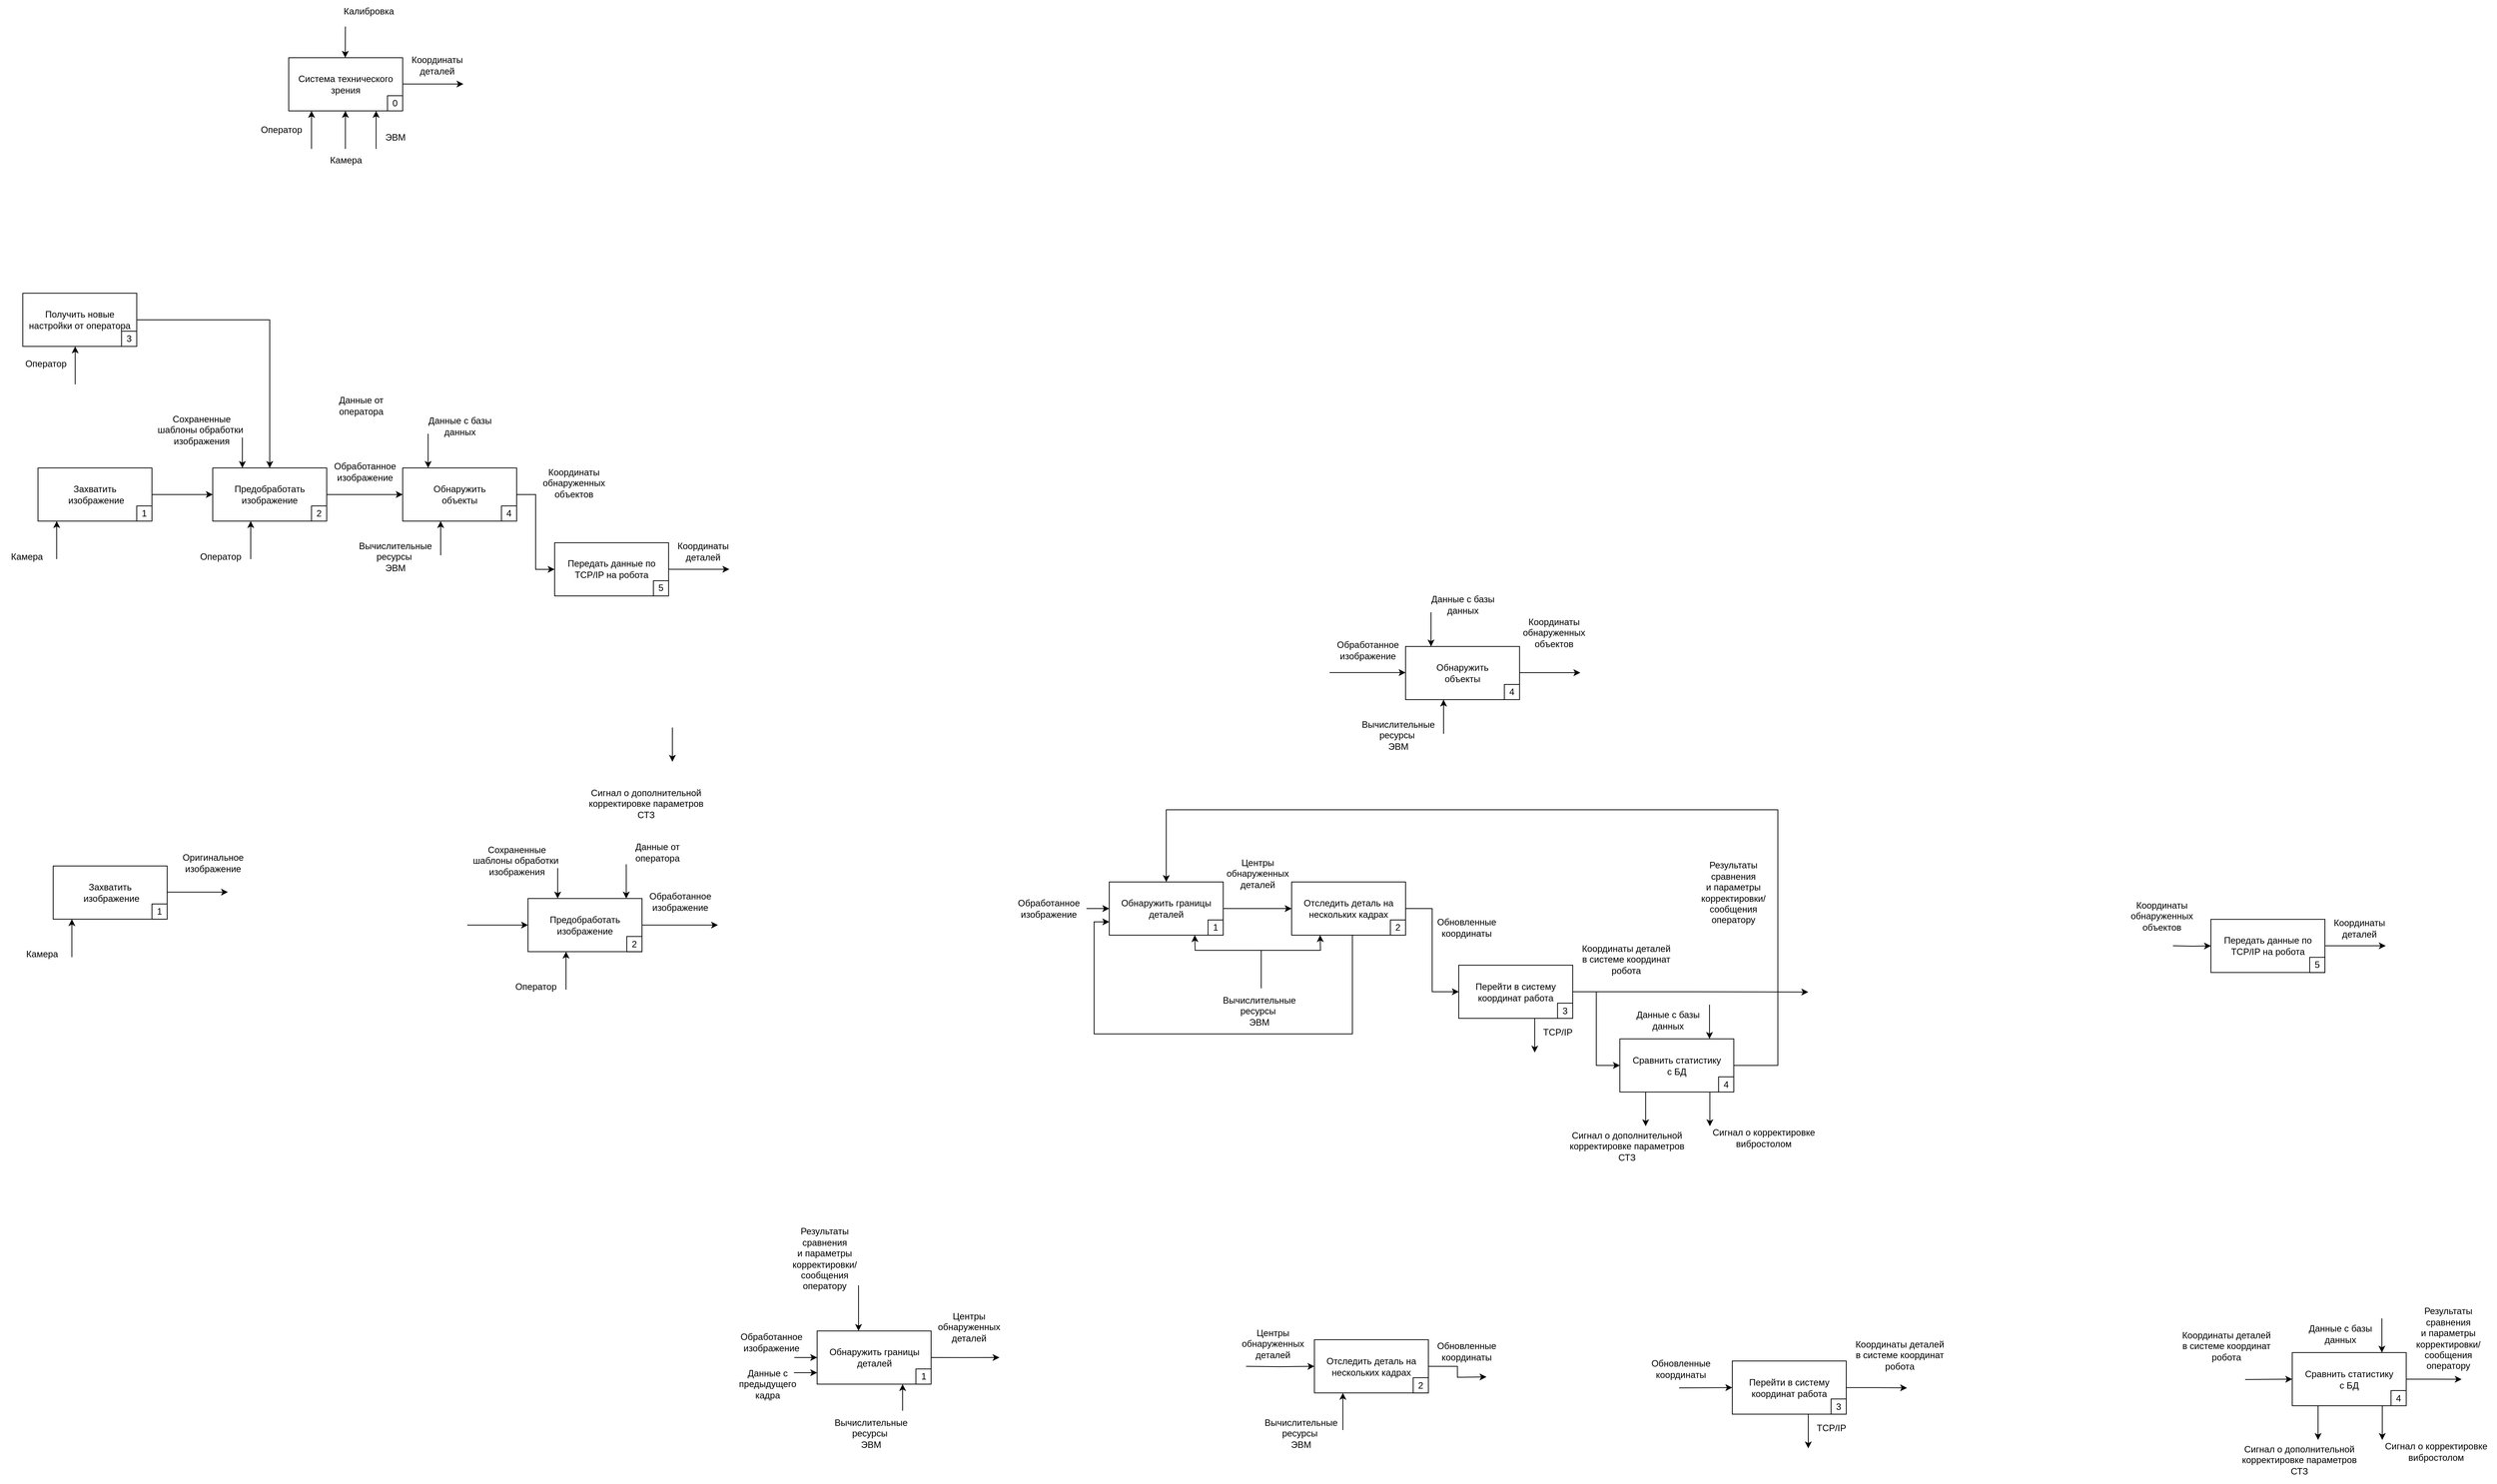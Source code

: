 <mxfile version="22.1.21" type="github">
  <diagram id="R2lEEEUBdFMjLlhIrx00" name="Page-1">
    <mxGraphModel dx="1451" dy="811" grid="1" gridSize="10" guides="1" tooltips="1" connect="1" arrows="1" fold="1" page="1" pageScale="1" pageWidth="10000" pageHeight="10000" background="none" math="0" shadow="0" extFonts="Permanent Marker^https://fonts.googleapis.com/css?family=Permanent+Marker">
      <root>
        <mxCell id="0" />
        <mxCell id="1" parent="0" />
        <mxCell id="G1r1ogDtnRM8wa2x4b39-2" value="Система технического &lt;br&gt;зрения" style="rounded=0;whiteSpace=wrap;html=1;" parent="1" vertex="1">
          <mxGeometry x="560" y="200" width="150" height="70" as="geometry" />
        </mxCell>
        <mxCell id="G1r1ogDtnRM8wa2x4b39-3" value="0" style="rounded=0;whiteSpace=wrap;html=1;" parent="1" vertex="1">
          <mxGeometry x="690" y="250" width="20" height="20" as="geometry" />
        </mxCell>
        <mxCell id="G1r1ogDtnRM8wa2x4b39-8" value="" style="endArrow=classic;html=1;rounded=0;" parent="1" edge="1">
          <mxGeometry width="50" height="50" relative="1" as="geometry">
            <mxPoint x="710" y="234.57" as="sourcePoint" />
            <mxPoint x="790" y="234.57" as="targetPoint" />
          </mxGeometry>
        </mxCell>
        <mxCell id="G1r1ogDtnRM8wa2x4b39-9" value="Координаты&lt;br&gt;деталей" style="text;html=1;align=center;verticalAlign=middle;resizable=0;points=[];autosize=1;strokeColor=none;fillColor=none;" parent="1" vertex="1">
          <mxGeometry x="710" y="190" width="90" height="40" as="geometry" />
        </mxCell>
        <mxCell id="G1r1ogDtnRM8wa2x4b39-16" value="" style="endArrow=classic;html=1;rounded=0;entryX=0.25;entryY=1;entryDx=0;entryDy=0;" parent="1" edge="1">
          <mxGeometry width="50" height="50" relative="1" as="geometry">
            <mxPoint x="590.0" y="320" as="sourcePoint" />
            <mxPoint x="590.0" y="270" as="targetPoint" />
          </mxGeometry>
        </mxCell>
        <mxCell id="G1r1ogDtnRM8wa2x4b39-17" value="Оператор" style="text;html=1;align=center;verticalAlign=middle;resizable=0;points=[];autosize=1;strokeColor=none;fillColor=none;" parent="1" vertex="1">
          <mxGeometry x="510" y="280" width="80" height="30" as="geometry" />
        </mxCell>
        <mxCell id="G1r1ogDtnRM8wa2x4b39-20" value="" style="endArrow=classic;html=1;rounded=0;entryX=0.25;entryY=1;entryDx=0;entryDy=0;" parent="1" edge="1">
          <mxGeometry width="50" height="50" relative="1" as="geometry">
            <mxPoint x="675" y="320" as="sourcePoint" />
            <mxPoint x="675" y="270" as="targetPoint" />
          </mxGeometry>
        </mxCell>
        <mxCell id="G1r1ogDtnRM8wa2x4b39-21" value="ЭВМ" style="text;html=1;align=center;verticalAlign=middle;resizable=0;points=[];autosize=1;strokeColor=none;fillColor=none;" parent="1" vertex="1">
          <mxGeometry x="675" y="290" width="50" height="30" as="geometry" />
        </mxCell>
        <mxCell id="G1r1ogDtnRM8wa2x4b39-26" value="" style="endArrow=classic;html=1;rounded=0;entryX=0.165;entryY=-0.012;entryDx=0;entryDy=0;entryPerimeter=0;" parent="1" edge="1">
          <mxGeometry width="50" height="50" relative="1" as="geometry">
            <mxPoint x="634.59" y="159" as="sourcePoint" />
            <mxPoint x="634.39" y="200" as="targetPoint" />
          </mxGeometry>
        </mxCell>
        <mxCell id="G1r1ogDtnRM8wa2x4b39-27" value="Калибровка" style="text;html=1;align=center;verticalAlign=middle;resizable=0;points=[];autosize=1;strokeColor=none;fillColor=none;" parent="1" vertex="1">
          <mxGeometry x="620" y="124" width="90" height="30" as="geometry" />
        </mxCell>
        <mxCell id="G1r1ogDtnRM8wa2x4b39-28" value="" style="endArrow=classic;html=1;rounded=0;entryX=0.25;entryY=1;entryDx=0;entryDy=0;" parent="1" edge="1">
          <mxGeometry width="50" height="50" relative="1" as="geometry">
            <mxPoint x="634.6" y="320" as="sourcePoint" />
            <mxPoint x="634.6" y="270" as="targetPoint" />
          </mxGeometry>
        </mxCell>
        <mxCell id="G1r1ogDtnRM8wa2x4b39-29" value="Камера" style="text;html=1;align=center;verticalAlign=middle;resizable=0;points=[];autosize=1;strokeColor=none;fillColor=none;" parent="1" vertex="1">
          <mxGeometry x="600" y="320" width="70" height="30" as="geometry" />
        </mxCell>
        <mxCell id="G1r1ogDtnRM8wa2x4b39-30" value="Захватить&lt;br&gt;&amp;nbsp;изображение" style="rounded=0;whiteSpace=wrap;html=1;" parent="1" vertex="1">
          <mxGeometry x="230" y="740" width="150" height="70" as="geometry" />
        </mxCell>
        <mxCell id="G1r1ogDtnRM8wa2x4b39-31" value="1" style="rounded=0;whiteSpace=wrap;html=1;" parent="1" vertex="1">
          <mxGeometry x="360" y="790" width="20" height="20" as="geometry" />
        </mxCell>
        <mxCell id="G1r1ogDtnRM8wa2x4b39-34" value="" style="endArrow=classic;html=1;rounded=0;" parent="1" edge="1">
          <mxGeometry width="50" height="50" relative="1" as="geometry">
            <mxPoint x="1060" y="873.35" as="sourcePoint" />
            <mxPoint x="1140" y="873.35" as="targetPoint" />
          </mxGeometry>
        </mxCell>
        <mxCell id="G1r1ogDtnRM8wa2x4b39-35" value="Координаты&lt;br&gt;деталей" style="text;html=1;align=center;verticalAlign=middle;resizable=0;points=[];autosize=1;strokeColor=none;fillColor=none;" parent="1" vertex="1">
          <mxGeometry x="1060" y="830" width="90" height="40" as="geometry" />
        </mxCell>
        <mxCell id="G1r1ogDtnRM8wa2x4b39-36" value="" style="endArrow=classic;html=1;rounded=0;entryX=0.25;entryY=1;entryDx=0;entryDy=0;" parent="1" edge="1">
          <mxGeometry width="50" height="50" relative="1" as="geometry">
            <mxPoint x="510.0" y="860" as="sourcePoint" />
            <mxPoint x="510.0" y="810" as="targetPoint" />
          </mxGeometry>
        </mxCell>
        <mxCell id="G1r1ogDtnRM8wa2x4b39-37" value="Оператор" style="text;html=1;align=center;verticalAlign=middle;resizable=0;points=[];autosize=1;strokeColor=none;fillColor=none;" parent="1" vertex="1">
          <mxGeometry x="430" y="841.52" width="80" height="30" as="geometry" />
        </mxCell>
        <mxCell id="G1r1ogDtnRM8wa2x4b39-42" value="" style="endArrow=classic;html=1;rounded=0;entryX=0.25;entryY=1;entryDx=0;entryDy=0;" parent="1" edge="1">
          <mxGeometry width="50" height="50" relative="1" as="geometry">
            <mxPoint x="254.6" y="860" as="sourcePoint" />
            <mxPoint x="254.6" y="810" as="targetPoint" />
          </mxGeometry>
        </mxCell>
        <mxCell id="G1r1ogDtnRM8wa2x4b39-43" value="Камера" style="text;html=1;align=center;verticalAlign=middle;resizable=0;points=[];autosize=1;strokeColor=none;fillColor=none;" parent="1" vertex="1">
          <mxGeometry x="180" y="841.52" width="70" height="30" as="geometry" />
        </mxCell>
        <mxCell id="G1r1ogDtnRM8wa2x4b39-44" value="" style="endArrow=classic;html=1;rounded=0;entryX=0;entryY=0.5;entryDx=0;entryDy=0;exitX=1;exitY=0.5;exitDx=0;exitDy=0;" parent="1" source="G1r1ogDtnRM8wa2x4b39-30" target="G1r1ogDtnRM8wa2x4b39-46" edge="1">
          <mxGeometry width="50" height="50" relative="1" as="geometry">
            <mxPoint x="380" y="774.87" as="sourcePoint" />
            <mxPoint x="460" y="774.87" as="targetPoint" />
          </mxGeometry>
        </mxCell>
        <mxCell id="G1r1ogDtnRM8wa2x4b39-46" value="Предобработать изображение" style="rounded=0;whiteSpace=wrap;html=1;" parent="1" vertex="1">
          <mxGeometry x="460" y="740" width="150" height="70" as="geometry" />
        </mxCell>
        <mxCell id="G1r1ogDtnRM8wa2x4b39-47" value="2" style="rounded=0;whiteSpace=wrap;html=1;" parent="1" vertex="1">
          <mxGeometry x="590" y="790" width="20" height="20" as="geometry" />
        </mxCell>
        <mxCell id="G1r1ogDtnRM8wa2x4b39-49" value="Передать данные по TCP/IP на робота" style="rounded=0;whiteSpace=wrap;html=1;" parent="1" vertex="1">
          <mxGeometry x="910" y="838.48" width="150" height="70" as="geometry" />
        </mxCell>
        <mxCell id="G1r1ogDtnRM8wa2x4b39-50" value="5" style="rounded=0;whiteSpace=wrap;html=1;" parent="1" vertex="1">
          <mxGeometry x="1040" y="888.48" width="20" height="20" as="geometry" />
        </mxCell>
        <mxCell id="G1r1ogDtnRM8wa2x4b39-54" value="Сохраненные &lt;br&gt;шаблоны обработки&amp;nbsp;&lt;br&gt;изображения" style="text;html=1;align=center;verticalAlign=middle;resizable=0;points=[];autosize=1;strokeColor=none;fillColor=none;" parent="1" vertex="1">
          <mxGeometry x="375" y="660" width="140" height="60" as="geometry" />
        </mxCell>
        <mxCell id="G1r1ogDtnRM8wa2x4b39-55" style="edgeStyle=orthogonalEdgeStyle;rounded=0;orthogonalLoop=1;jettySize=auto;html=1;exitX=1;exitY=0.5;exitDx=0;exitDy=0;entryX=0.5;entryY=0;entryDx=0;entryDy=0;" parent="1" source="G1r1ogDtnRM8wa2x4b39-56" edge="1" target="G1r1ogDtnRM8wa2x4b39-46">
          <mxGeometry relative="1" as="geometry">
            <mxPoint x="574" y="740" as="targetPoint" />
          </mxGeometry>
        </mxCell>
        <mxCell id="G1r1ogDtnRM8wa2x4b39-56" value="Получить новые настройки от оператора" style="html=1;whiteSpace=wrap;" parent="1" vertex="1">
          <mxGeometry x="210" y="510" width="150" height="70" as="geometry" />
        </mxCell>
        <mxCell id="G1r1ogDtnRM8wa2x4b39-57" value="" style="endArrow=classic;html=1;rounded=0;entryX=0.25;entryY=0;entryDx=0;entryDy=0;" parent="1" edge="1">
          <mxGeometry width="50" height="50" relative="1" as="geometry">
            <mxPoint x="499" y="700" as="sourcePoint" />
            <mxPoint x="499" y="740" as="targetPoint" />
          </mxGeometry>
        </mxCell>
        <mxCell id="G1r1ogDtnRM8wa2x4b39-58" value="" style="endArrow=classic;html=1;rounded=0;entryX=0.25;entryY=1;entryDx=0;entryDy=0;" parent="1" edge="1">
          <mxGeometry width="50" height="50" relative="1" as="geometry">
            <mxPoint x="278.95" y="630" as="sourcePoint" />
            <mxPoint x="278.95" y="580" as="targetPoint" />
          </mxGeometry>
        </mxCell>
        <mxCell id="G1r1ogDtnRM8wa2x4b39-59" value="Оператор" style="text;html=1;align=center;verticalAlign=middle;resizable=0;points=[];autosize=1;strokeColor=none;fillColor=none;" parent="1" vertex="1">
          <mxGeometry x="200" y="588" width="80" height="30" as="geometry" />
        </mxCell>
        <mxCell id="G1r1ogDtnRM8wa2x4b39-60" value="Данные от &lt;br&gt;оператора" style="text;html=1;align=center;verticalAlign=middle;resizable=0;points=[];autosize=1;strokeColor=none;fillColor=none;" parent="1" vertex="1">
          <mxGeometry x="615" y="638" width="80" height="40" as="geometry" />
        </mxCell>
        <mxCell id="G1r1ogDtnRM8wa2x4b39-62" value="Обработанное&lt;br&gt;изображение" style="text;html=1;align=center;verticalAlign=middle;resizable=0;points=[];autosize=1;strokeColor=none;fillColor=none;" parent="1" vertex="1">
          <mxGeometry x="610" y="724.52" width="100" height="40" as="geometry" />
        </mxCell>
        <mxCell id="G1r1ogDtnRM8wa2x4b39-63" value="" style="endArrow=classic;html=1;rounded=0;entryX=0.25;entryY=1;entryDx=0;entryDy=0;" parent="1" edge="1">
          <mxGeometry width="50" height="50" relative="1" as="geometry">
            <mxPoint x="760" y="855" as="sourcePoint" />
            <mxPoint x="760" y="810" as="targetPoint" />
          </mxGeometry>
        </mxCell>
        <mxCell id="G1r1ogDtnRM8wa2x4b39-64" value="Вычислительные&lt;br&gt;ресурсы&amp;nbsp;&lt;br&gt;ЭВМ" style="text;html=1;align=center;verticalAlign=middle;resizable=0;points=[];autosize=1;strokeColor=none;fillColor=none;" parent="1" vertex="1">
          <mxGeometry x="640" y="826.52" width="120" height="60" as="geometry" />
        </mxCell>
        <mxCell id="G1r1ogDtnRM8wa2x4b39-65" value="Координаты&lt;br&gt;обнаруженных&lt;br&gt;объектов" style="text;html=1;align=center;verticalAlign=middle;resizable=0;points=[];autosize=1;strokeColor=none;fillColor=none;" parent="1" vertex="1">
          <mxGeometry x="880" y="730" width="110" height="60" as="geometry" />
        </mxCell>
        <mxCell id="G1r1ogDtnRM8wa2x4b39-161" style="edgeStyle=orthogonalEdgeStyle;rounded=0;orthogonalLoop=1;jettySize=auto;html=1;exitX=1;exitY=0.5;exitDx=0;exitDy=0;entryX=0;entryY=0.5;entryDx=0;entryDy=0;" parent="1" source="G1r1ogDtnRM8wa2x4b39-66" target="G1r1ogDtnRM8wa2x4b39-49" edge="1">
          <mxGeometry relative="1" as="geometry" />
        </mxCell>
        <mxCell id="G1r1ogDtnRM8wa2x4b39-66" value="Обнаружить&lt;br style=&quot;border-color: var(--border-color);&quot;&gt;объекты" style="rounded=0;whiteSpace=wrap;html=1;" parent="1" vertex="1">
          <mxGeometry x="710" y="740" width="150" height="70" as="geometry" />
        </mxCell>
        <mxCell id="G1r1ogDtnRM8wa2x4b39-67" value="4" style="rounded=0;whiteSpace=wrap;html=1;" parent="1" vertex="1">
          <mxGeometry x="840" y="790" width="20" height="20" as="geometry" />
        </mxCell>
        <mxCell id="G1r1ogDtnRM8wa2x4b39-68" value="" style="endArrow=classic;html=1;rounded=0;exitX=1;exitY=0.5;exitDx=0;exitDy=0;entryX=0;entryY=0.5;entryDx=0;entryDy=0;" parent="1" source="G1r1ogDtnRM8wa2x4b39-46" target="G1r1ogDtnRM8wa2x4b39-66" edge="1">
          <mxGeometry width="50" height="50" relative="1" as="geometry">
            <mxPoint x="630" y="771.52" as="sourcePoint" />
            <mxPoint x="710" y="771.52" as="targetPoint" />
          </mxGeometry>
        </mxCell>
        <mxCell id="G1r1ogDtnRM8wa2x4b39-81" style="edgeStyle=orthogonalEdgeStyle;rounded=0;orthogonalLoop=1;jettySize=auto;html=1;entryX=0;entryY=0.75;entryDx=0;entryDy=0;" parent="1" target="G1r1ogDtnRM8wa2x4b39-84" edge="1">
          <mxGeometry relative="1" as="geometry">
            <mxPoint x="1960" y="1355" as="sourcePoint" />
            <Array as="points">
              <mxPoint x="1960" y="1485" />
              <mxPoint x="1620" y="1485" />
              <mxPoint x="1620" y="1338" />
            </Array>
          </mxGeometry>
        </mxCell>
        <mxCell id="G1r1ogDtnRM8wa2x4b39-165" style="edgeStyle=orthogonalEdgeStyle;rounded=0;orthogonalLoop=1;jettySize=auto;html=1;exitX=1;exitY=0.5;exitDx=0;exitDy=0;entryX=0;entryY=0.5;entryDx=0;entryDy=0;" parent="1" source="G1r1ogDtnRM8wa2x4b39-82" target="G1r1ogDtnRM8wa2x4b39-99" edge="1">
          <mxGeometry relative="1" as="geometry" />
        </mxCell>
        <mxCell id="G1r1ogDtnRM8wa2x4b39-167" style="edgeStyle=orthogonalEdgeStyle;rounded=0;orthogonalLoop=1;jettySize=auto;html=1;exitX=1;exitY=0.5;exitDx=0;exitDy=0;" parent="1" source="G1r1ogDtnRM8wa2x4b39-82" edge="1">
          <mxGeometry relative="1" as="geometry">
            <mxPoint x="2560.0" y="1429.913" as="targetPoint" />
          </mxGeometry>
        </mxCell>
        <mxCell id="G1r1ogDtnRM8wa2x4b39-82" value="Перейти в систему координат работа" style="html=1;whiteSpace=wrap;" parent="1" vertex="1">
          <mxGeometry x="2100" y="1394.52" width="150" height="70" as="geometry" />
        </mxCell>
        <mxCell id="G1r1ogDtnRM8wa2x4b39-115" style="edgeStyle=orthogonalEdgeStyle;rounded=0;orthogonalLoop=1;jettySize=auto;html=1;exitX=1;exitY=0.5;exitDx=0;exitDy=0;entryX=0;entryY=0.5;entryDx=0;entryDy=0;" parent="1" source="G1r1ogDtnRM8wa2x4b39-84" target="G1r1ogDtnRM8wa2x4b39-86" edge="1">
          <mxGeometry relative="1" as="geometry" />
        </mxCell>
        <mxCell id="G1r1ogDtnRM8wa2x4b39-84" value="Обнаружить границы деталей" style="html=1;whiteSpace=wrap;" parent="1" vertex="1">
          <mxGeometry x="1640" y="1285" width="150" height="70" as="geometry" />
        </mxCell>
        <mxCell id="G1r1ogDtnRM8wa2x4b39-85" style="edgeStyle=orthogonalEdgeStyle;rounded=0;orthogonalLoop=1;jettySize=auto;html=1;exitX=1;exitY=0.5;exitDx=0;exitDy=0;entryX=0;entryY=0.5;entryDx=0;entryDy=0;" parent="1" source="G1r1ogDtnRM8wa2x4b39-86" target="G1r1ogDtnRM8wa2x4b39-82" edge="1">
          <mxGeometry relative="1" as="geometry" />
        </mxCell>
        <mxCell id="G1r1ogDtnRM8wa2x4b39-86" value="Отследить деталь на нескольких кадрах" style="html=1;whiteSpace=wrap;" parent="1" vertex="1">
          <mxGeometry x="1880" y="1285" width="150" height="70" as="geometry" />
        </mxCell>
        <mxCell id="G1r1ogDtnRM8wa2x4b39-87" value="1" style="rounded=0;whiteSpace=wrap;html=1;" parent="1" vertex="1">
          <mxGeometry x="1770" y="1335" width="20" height="20" as="geometry" />
        </mxCell>
        <mxCell id="G1r1ogDtnRM8wa2x4b39-88" value="3" style="rounded=0;whiteSpace=wrap;html=1;" parent="1" vertex="1">
          <mxGeometry x="2230" y="1444.52" width="20" height="20" as="geometry" />
        </mxCell>
        <mxCell id="G1r1ogDtnRM8wa2x4b39-89" value="2" style="rounded=0;whiteSpace=wrap;html=1;" parent="1" vertex="1">
          <mxGeometry x="2010" y="1335" width="20" height="20" as="geometry" />
        </mxCell>
        <mxCell id="G1r1ogDtnRM8wa2x4b39-90" value="" style="endArrow=classic;html=1;rounded=0;" parent="1" edge="1">
          <mxGeometry width="50" height="50" relative="1" as="geometry">
            <mxPoint x="2200" y="1464.52" as="sourcePoint" />
            <mxPoint x="2200" y="1509.52" as="targetPoint" />
          </mxGeometry>
        </mxCell>
        <mxCell id="G1r1ogDtnRM8wa2x4b39-91" value="TCP/IP" style="text;html=1;align=center;verticalAlign=middle;resizable=0;points=[];autosize=1;strokeColor=none;fillColor=none;" parent="1" vertex="1">
          <mxGeometry x="2200" y="1467.54" width="60" height="30" as="geometry" />
        </mxCell>
        <mxCell id="G1r1ogDtnRM8wa2x4b39-92" value="Обработанное&lt;br&gt;изображение" style="text;html=1;align=center;verticalAlign=middle;resizable=0;points=[];autosize=1;strokeColor=none;fillColor=none;" parent="1" vertex="1">
          <mxGeometry x="1510" y="1300" width="100" height="40" as="geometry" />
        </mxCell>
        <mxCell id="G1r1ogDtnRM8wa2x4b39-93" value="" style="endArrow=classic;html=1;rounded=0;entryX=0;entryY=0.5;entryDx=0;entryDy=0;" parent="1" target="G1r1ogDtnRM8wa2x4b39-84" edge="1">
          <mxGeometry width="50" height="50" relative="1" as="geometry">
            <mxPoint x="1610" y="1320" as="sourcePoint" />
            <mxPoint x="1640" y="1323.95" as="targetPoint" />
          </mxGeometry>
        </mxCell>
        <mxCell id="G1r1ogDtnRM8wa2x4b39-96" value="Вычислительные&lt;br&gt;ресурсы&amp;nbsp;&lt;br&gt;ЭВМ" style="text;html=1;align=center;verticalAlign=middle;resizable=0;points=[];autosize=1;strokeColor=none;fillColor=none;" parent="1" vertex="1">
          <mxGeometry x="1776.5" y="1425" width="120" height="60" as="geometry" />
        </mxCell>
        <mxCell id="G1r1ogDtnRM8wa2x4b39-97" value="" style="endArrow=classic;html=1;rounded=0;entryX=0.25;entryY=1;entryDx=0;entryDy=0;" parent="1" target="G1r1ogDtnRM8wa2x4b39-86" edge="1">
          <mxGeometry width="50" height="50" relative="1" as="geometry">
            <mxPoint x="1840" y="1425" as="sourcePoint" />
            <mxPoint x="1837" y="1375" as="targetPoint" />
            <Array as="points">
              <mxPoint x="1840" y="1375" />
              <mxPoint x="1918" y="1375" />
            </Array>
          </mxGeometry>
        </mxCell>
        <mxCell id="G1r1ogDtnRM8wa2x4b39-98" value="" style="endArrow=classic;html=1;rounded=0;entryX=0.75;entryY=1;entryDx=0;entryDy=0;" parent="1" target="G1r1ogDtnRM8wa2x4b39-84" edge="1">
          <mxGeometry width="50" height="50" relative="1" as="geometry">
            <mxPoint x="1840" y="1375" as="sourcePoint" />
            <mxPoint x="1670" y="1375" as="targetPoint" />
            <Array as="points">
              <mxPoint x="1753" y="1375" />
            </Array>
          </mxGeometry>
        </mxCell>
        <mxCell id="G1r1ogDtnRM8wa2x4b39-125" style="edgeStyle=orthogonalEdgeStyle;rounded=0;orthogonalLoop=1;jettySize=auto;html=1;exitX=1;exitY=0.5;exitDx=0;exitDy=0;entryX=0.5;entryY=0;entryDx=0;entryDy=0;" parent="1" source="G1r1ogDtnRM8wa2x4b39-99" target="G1r1ogDtnRM8wa2x4b39-84" edge="1">
          <mxGeometry relative="1" as="geometry">
            <Array as="points">
              <mxPoint x="2520" y="1527" />
              <mxPoint x="2520" y="1190" />
              <mxPoint x="1715" y="1190" />
            </Array>
          </mxGeometry>
        </mxCell>
        <mxCell id="G1r1ogDtnRM8wa2x4b39-99" value="Сравнить статистику &lt;br&gt;с БД" style="html=1;whiteSpace=wrap;" parent="1" vertex="1">
          <mxGeometry x="2312" y="1491.52" width="150" height="70" as="geometry" />
        </mxCell>
        <mxCell id="G1r1ogDtnRM8wa2x4b39-100" value="4" style="rounded=0;whiteSpace=wrap;html=1;" parent="1" vertex="1">
          <mxGeometry x="2442" y="1541.52" width="20" height="20" as="geometry" />
        </mxCell>
        <mxCell id="G1r1ogDtnRM8wa2x4b39-101" value="Центры &lt;br&gt;обнаруженных&lt;br&gt;деталей" style="text;html=1;align=center;verticalAlign=middle;resizable=0;points=[];autosize=1;strokeColor=none;fillColor=none;" parent="1" vertex="1">
          <mxGeometry x="1780" y="1243.95" width="110" height="60" as="geometry" />
        </mxCell>
        <mxCell id="G1r1ogDtnRM8wa2x4b39-102" value="Координаты деталей&lt;br&gt;в системе координат&lt;br&gt;робота" style="text;html=1;align=center;verticalAlign=middle;resizable=0;points=[];autosize=1;strokeColor=none;fillColor=none;" parent="1" vertex="1">
          <mxGeometry x="2250" y="1356.52" width="140" height="60" as="geometry" />
        </mxCell>
        <mxCell id="G1r1ogDtnRM8wa2x4b39-103" value="Обновленные&lt;br&gt;координаты" style="text;html=1;align=center;verticalAlign=middle;resizable=0;points=[];autosize=1;strokeColor=none;fillColor=none;" parent="1" vertex="1">
          <mxGeometry x="2060" y="1325.47" width="100" height="40" as="geometry" />
        </mxCell>
        <mxCell id="G1r1ogDtnRM8wa2x4b39-105" value="3" style="rounded=0;whiteSpace=wrap;html=1;" parent="1" vertex="1">
          <mxGeometry x="340" y="560" width="20" height="20" as="geometry" />
        </mxCell>
        <mxCell id="G1r1ogDtnRM8wa2x4b39-106" value="" style="endArrow=classic;html=1;rounded=0;" parent="1" edge="1">
          <mxGeometry width="50" height="50" relative="1" as="geometry">
            <mxPoint x="2180" y="1009.55" as="sourcePoint" />
            <mxPoint x="2260" y="1009.55" as="targetPoint" />
          </mxGeometry>
        </mxCell>
        <mxCell id="G1r1ogDtnRM8wa2x4b39-107" value="Обработанное&lt;br&gt;изображение" style="text;html=1;align=center;verticalAlign=middle;resizable=0;points=[];autosize=1;strokeColor=none;fillColor=none;" parent="1" vertex="1">
          <mxGeometry x="1930" y="959.52" width="100" height="40" as="geometry" />
        </mxCell>
        <mxCell id="G1r1ogDtnRM8wa2x4b39-108" value="" style="endArrow=classic;html=1;rounded=0;entryX=0.25;entryY=1;entryDx=0;entryDy=0;" parent="1" edge="1">
          <mxGeometry width="50" height="50" relative="1" as="geometry">
            <mxPoint x="2080" y="1090" as="sourcePoint" />
            <mxPoint x="2080" y="1045" as="targetPoint" />
          </mxGeometry>
        </mxCell>
        <mxCell id="G1r1ogDtnRM8wa2x4b39-109" value="Вычислительные&lt;br&gt;ресурсы&amp;nbsp;&lt;br&gt;ЭВМ" style="text;html=1;align=center;verticalAlign=middle;resizable=0;points=[];autosize=1;strokeColor=none;fillColor=none;" parent="1" vertex="1">
          <mxGeometry x="1960" y="1061.52" width="120" height="60" as="geometry" />
        </mxCell>
        <mxCell id="G1r1ogDtnRM8wa2x4b39-110" value="Координаты&lt;br&gt;обнаруженных&lt;br&gt;объектов" style="text;html=1;align=center;verticalAlign=middle;resizable=0;points=[];autosize=1;strokeColor=none;fillColor=none;" parent="1" vertex="1">
          <mxGeometry x="2170" y="926.52" width="110" height="60" as="geometry" />
        </mxCell>
        <mxCell id="G1r1ogDtnRM8wa2x4b39-111" value="Обнаружить&lt;br style=&quot;border-color: var(--border-color);&quot;&gt;объекты" style="rounded=0;whiteSpace=wrap;html=1;" parent="1" vertex="1">
          <mxGeometry x="2030" y="975" width="150" height="70" as="geometry" />
        </mxCell>
        <mxCell id="G1r1ogDtnRM8wa2x4b39-112" value="4" style="rounded=0;whiteSpace=wrap;html=1;" parent="1" vertex="1">
          <mxGeometry x="2160" y="1025" width="20" height="20" as="geometry" />
        </mxCell>
        <mxCell id="G1r1ogDtnRM8wa2x4b39-113" value="" style="endArrow=classic;html=1;rounded=0;exitX=1;exitY=0.5;exitDx=0;exitDy=0;entryX=0;entryY=0.5;entryDx=0;entryDy=0;" parent="1" edge="1">
          <mxGeometry width="50" height="50" relative="1" as="geometry">
            <mxPoint x="1930" y="1009.38" as="sourcePoint" />
            <mxPoint x="2030" y="1009.38" as="targetPoint" />
          </mxGeometry>
        </mxCell>
        <mxCell id="G1r1ogDtnRM8wa2x4b39-120" value="" style="endArrow=classic;html=1;rounded=0;" parent="1" edge="1">
          <mxGeometry width="50" height="50" relative="1" as="geometry">
            <mxPoint x="2430" y="1446.52" as="sourcePoint" />
            <mxPoint x="2430" y="1491.52" as="targetPoint" />
          </mxGeometry>
        </mxCell>
        <mxCell id="G1r1ogDtnRM8wa2x4b39-121" value="Данные с базы&lt;br&gt;данных" style="text;html=1;align=center;verticalAlign=middle;resizable=0;points=[];autosize=1;strokeColor=none;fillColor=none;" parent="1" vertex="1">
          <mxGeometry x="2320" y="1446.52" width="110" height="40" as="geometry" />
        </mxCell>
        <mxCell id="G1r1ogDtnRM8wa2x4b39-124" value="Результаты&lt;br&gt;сравнения&lt;br&gt;и параметры &lt;br&gt;корректировки/&lt;br&gt;сообщения &lt;br&gt;оператору" style="text;html=1;align=center;verticalAlign=middle;resizable=0;points=[];autosize=1;strokeColor=none;fillColor=none;" parent="1" vertex="1">
          <mxGeometry x="2405.5" y="1248.95" width="110" height="100" as="geometry" />
        </mxCell>
        <mxCell id="G1r1ogDtnRM8wa2x4b39-128" value="Захватить&lt;br&gt;&amp;nbsp;изображение" style="rounded=0;whiteSpace=wrap;html=1;" parent="1" vertex="1">
          <mxGeometry x="250" y="1263.95" width="150" height="70" as="geometry" />
        </mxCell>
        <mxCell id="G1r1ogDtnRM8wa2x4b39-129" value="1" style="rounded=0;whiteSpace=wrap;html=1;" parent="1" vertex="1">
          <mxGeometry x="380" y="1313.95" width="20" height="20" as="geometry" />
        </mxCell>
        <mxCell id="G1r1ogDtnRM8wa2x4b39-130" value="" style="endArrow=classic;html=1;rounded=0;entryX=0.25;entryY=1;entryDx=0;entryDy=0;" parent="1" edge="1">
          <mxGeometry width="50" height="50" relative="1" as="geometry">
            <mxPoint x="274.6" y="1383.95" as="sourcePoint" />
            <mxPoint x="274.6" y="1333.95" as="targetPoint" />
          </mxGeometry>
        </mxCell>
        <mxCell id="G1r1ogDtnRM8wa2x4b39-131" value="Камера" style="text;html=1;align=center;verticalAlign=middle;resizable=0;points=[];autosize=1;strokeColor=none;fillColor=none;" parent="1" vertex="1">
          <mxGeometry x="200" y="1365.47" width="70" height="30" as="geometry" />
        </mxCell>
        <mxCell id="G1r1ogDtnRM8wa2x4b39-132" value="" style="endArrow=classic;html=1;rounded=0;entryX=0;entryY=0.5;entryDx=0;entryDy=0;exitX=1;exitY=0.5;exitDx=0;exitDy=0;" parent="1" edge="1">
          <mxGeometry width="50" height="50" relative="1" as="geometry">
            <mxPoint x="400" y="1298.33" as="sourcePoint" />
            <mxPoint x="480" y="1298.33" as="targetPoint" />
          </mxGeometry>
        </mxCell>
        <mxCell id="G1r1ogDtnRM8wa2x4b39-133" value="Оригинальное&lt;br&gt;изображение" style="text;html=1;align=center;verticalAlign=middle;resizable=0;points=[];autosize=1;strokeColor=none;fillColor=none;" parent="1" vertex="1">
          <mxGeometry x="410" y="1240" width="100" height="40" as="geometry" />
        </mxCell>
        <mxCell id="G1r1ogDtnRM8wa2x4b39-134" value="" style="endArrow=classic;html=1;rounded=0;entryX=0.25;entryY=1;entryDx=0;entryDy=0;" parent="1" edge="1">
          <mxGeometry width="50" height="50" relative="1" as="geometry">
            <mxPoint x="925.0" y="1426.74" as="sourcePoint" />
            <mxPoint x="925.0" y="1376.74" as="targetPoint" />
          </mxGeometry>
        </mxCell>
        <mxCell id="G1r1ogDtnRM8wa2x4b39-135" value="Оператор" style="text;html=1;align=center;verticalAlign=middle;resizable=0;points=[];autosize=1;strokeColor=none;fillColor=none;" parent="1" vertex="1">
          <mxGeometry x="845" y="1408.26" width="80" height="30" as="geometry" />
        </mxCell>
        <mxCell id="G1r1ogDtnRM8wa2x4b39-136" value="" style="endArrow=classic;html=1;rounded=0;entryX=0;entryY=0.5;entryDx=0;entryDy=0;exitX=1;exitY=0.5;exitDx=0;exitDy=0;" parent="1" target="G1r1ogDtnRM8wa2x4b39-137" edge="1">
          <mxGeometry width="50" height="50" relative="1" as="geometry">
            <mxPoint x="795" y="1341.74" as="sourcePoint" />
            <mxPoint x="875" y="1341.61" as="targetPoint" />
          </mxGeometry>
        </mxCell>
        <mxCell id="G1r1ogDtnRM8wa2x4b39-137" value="Предобработать изображение" style="rounded=0;whiteSpace=wrap;html=1;" parent="1" vertex="1">
          <mxGeometry x="875" y="1306.74" width="150" height="70" as="geometry" />
        </mxCell>
        <mxCell id="G1r1ogDtnRM8wa2x4b39-138" value="2" style="rounded=0;whiteSpace=wrap;html=1;" parent="1" vertex="1">
          <mxGeometry x="1005" y="1356.74" width="20" height="20" as="geometry" />
        </mxCell>
        <mxCell id="G1r1ogDtnRM8wa2x4b39-139" value="Сохраненные &lt;br&gt;шаблоны обработки&amp;nbsp;&lt;br&gt;изображения" style="text;html=1;align=center;verticalAlign=middle;resizable=0;points=[];autosize=1;strokeColor=none;fillColor=none;" parent="1" vertex="1">
          <mxGeometry x="790" y="1226.74" width="140" height="60" as="geometry" />
        </mxCell>
        <mxCell id="G1r1ogDtnRM8wa2x4b39-140" style="edgeStyle=orthogonalEdgeStyle;rounded=0;orthogonalLoop=1;jettySize=auto;html=1;entryX=0.75;entryY=0;entryDx=0;entryDy=0;" parent="1" edge="1">
          <mxGeometry relative="1" as="geometry">
            <mxPoint x="1004.26" y="1306.74" as="targetPoint" />
            <mxPoint x="1004.26" y="1261.74" as="sourcePoint" />
          </mxGeometry>
        </mxCell>
        <mxCell id="G1r1ogDtnRM8wa2x4b39-141" value="" style="endArrow=classic;html=1;rounded=0;entryX=0.25;entryY=0;entryDx=0;entryDy=0;" parent="1" edge="1">
          <mxGeometry width="50" height="50" relative="1" as="geometry">
            <mxPoint x="914" y="1266.74" as="sourcePoint" />
            <mxPoint x="914" y="1306.74" as="targetPoint" />
          </mxGeometry>
        </mxCell>
        <mxCell id="G1r1ogDtnRM8wa2x4b39-142" value="Обработанное&lt;br&gt;изображение" style="text;html=1;align=center;verticalAlign=middle;resizable=0;points=[];autosize=1;strokeColor=none;fillColor=none;" parent="1" vertex="1">
          <mxGeometry x="1025" y="1291.26" width="100" height="40" as="geometry" />
        </mxCell>
        <mxCell id="G1r1ogDtnRM8wa2x4b39-143" value="" style="endArrow=classic;html=1;rounded=0;exitX=1;exitY=0.5;exitDx=0;exitDy=0;entryX=0;entryY=0.5;entryDx=0;entryDy=0;" parent="1" source="G1r1ogDtnRM8wa2x4b39-137" edge="1">
          <mxGeometry width="50" height="50" relative="1" as="geometry">
            <mxPoint x="1045" y="1338.26" as="sourcePoint" />
            <mxPoint x="1125" y="1341.74" as="targetPoint" />
          </mxGeometry>
        </mxCell>
        <mxCell id="G1r1ogDtnRM8wa2x4b39-144" value="Данные от &lt;br&gt;оператора" style="text;html=1;align=center;verticalAlign=middle;resizable=0;points=[];autosize=1;strokeColor=none;fillColor=none;" parent="1" vertex="1">
          <mxGeometry x="1005" y="1225.69" width="80" height="40" as="geometry" />
        </mxCell>
        <mxCell id="G1r1ogDtnRM8wa2x4b39-146" value="" style="endArrow=classic;html=1;rounded=0;" parent="1" edge="1">
          <mxGeometry width="50" height="50" relative="1" as="geometry">
            <mxPoint x="2430.5" y="1561.52" as="sourcePoint" />
            <mxPoint x="2430.5" y="1606.52" as="targetPoint" />
          </mxGeometry>
        </mxCell>
        <mxCell id="G1r1ogDtnRM8wa2x4b39-147" value="Сигнал о корректировке&lt;br&gt;вибростолом" style="text;html=1;align=center;verticalAlign=middle;resizable=0;points=[];autosize=1;strokeColor=none;fillColor=none;" parent="1" vertex="1">
          <mxGeometry x="2420.5" y="1601.99" width="160" height="40" as="geometry" />
        </mxCell>
        <mxCell id="G1r1ogDtnRM8wa2x4b39-148" value="" style="endArrow=classic;html=1;rounded=0;" parent="1" edge="1">
          <mxGeometry width="50" height="50" relative="1" as="geometry">
            <mxPoint x="2346" y="1561.52" as="sourcePoint" />
            <mxPoint x="2346" y="1606.52" as="targetPoint" />
          </mxGeometry>
        </mxCell>
        <mxCell id="G1r1ogDtnRM8wa2x4b39-149" value="Сигнал о дополнительной&lt;br&gt;корректировке параметров&lt;br&gt;СТЗ" style="text;html=1;align=center;verticalAlign=middle;resizable=0;points=[];autosize=1;strokeColor=none;fillColor=none;" parent="1" vertex="1">
          <mxGeometry x="2235.5" y="1603.04" width="170" height="60" as="geometry" />
        </mxCell>
        <mxCell id="G1r1ogDtnRM8wa2x4b39-150" value="" style="endArrow=classic;html=1;rounded=0;" parent="1" edge="1">
          <mxGeometry width="50" height="50" relative="1" as="geometry">
            <mxPoint x="1065" y="1081.74" as="sourcePoint" />
            <mxPoint x="1065" y="1126.74" as="targetPoint" />
          </mxGeometry>
        </mxCell>
        <mxCell id="G1r1ogDtnRM8wa2x4b39-151" value="Сигнал о дополнительной&lt;br&gt;корректировке параметров&lt;br&gt;СТЗ" style="text;html=1;align=center;verticalAlign=middle;resizable=0;points=[];autosize=1;strokeColor=none;fillColor=none;" parent="1" vertex="1">
          <mxGeometry x="945" y="1151.74" width="170" height="60" as="geometry" />
        </mxCell>
        <mxCell id="G1r1ogDtnRM8wa2x4b39-152" value="" style="endArrow=classic;html=1;rounded=0;" parent="1" edge="1">
          <mxGeometry width="50" height="50" relative="1" as="geometry">
            <mxPoint x="2063.5" y="930" as="sourcePoint" />
            <mxPoint x="2063.5" y="975" as="targetPoint" />
          </mxGeometry>
        </mxCell>
        <mxCell id="G1r1ogDtnRM8wa2x4b39-153" value="Данные с базы&lt;br&gt;данных" style="text;html=1;align=center;verticalAlign=middle;resizable=0;points=[];autosize=1;strokeColor=none;fillColor=none;" parent="1" vertex="1">
          <mxGeometry x="2050" y="900" width="110" height="40" as="geometry" />
        </mxCell>
        <mxCell id="G1r1ogDtnRM8wa2x4b39-156" value="" style="endArrow=classic;html=1;rounded=0;" parent="1" edge="1">
          <mxGeometry width="50" height="50" relative="1" as="geometry">
            <mxPoint x="743.5" y="695" as="sourcePoint" />
            <mxPoint x="743.5" y="740" as="targetPoint" />
          </mxGeometry>
        </mxCell>
        <mxCell id="G1r1ogDtnRM8wa2x4b39-157" value="Данные с базы&lt;br&gt;данных" style="text;html=1;align=center;verticalAlign=middle;resizable=0;points=[];autosize=1;strokeColor=none;fillColor=none;" parent="1" vertex="1">
          <mxGeometry x="730" y="665" width="110" height="40" as="geometry" />
        </mxCell>
        <mxCell id="G1r1ogDtnRM8wa2x4b39-169" style="edgeStyle=orthogonalEdgeStyle;rounded=0;orthogonalLoop=1;jettySize=auto;html=1;exitX=1;exitY=0.5;exitDx=0;exitDy=0;entryX=0;entryY=0.5;entryDx=0;entryDy=0;" parent="1" source="G1r1ogDtnRM8wa2x4b39-170" edge="1">
          <mxGeometry relative="1" as="geometry">
            <mxPoint x="1495.5" y="1911.05" as="targetPoint" />
          </mxGeometry>
        </mxCell>
        <mxCell id="G1r1ogDtnRM8wa2x4b39-170" value="Обнаружить границы деталей" style="html=1;whiteSpace=wrap;" parent="1" vertex="1">
          <mxGeometry x="1255.5" y="1876.05" width="150" height="70" as="geometry" />
        </mxCell>
        <mxCell id="G1r1ogDtnRM8wa2x4b39-171" value="1" style="rounded=0;whiteSpace=wrap;html=1;" parent="1" vertex="1">
          <mxGeometry x="1385.5" y="1926.05" width="20" height="20" as="geometry" />
        </mxCell>
        <mxCell id="G1r1ogDtnRM8wa2x4b39-172" value="Обработанное&lt;br&gt;изображение" style="text;html=1;align=center;verticalAlign=middle;resizable=0;points=[];autosize=1;strokeColor=none;fillColor=none;" parent="1" vertex="1">
          <mxGeometry x="1145" y="1871.05" width="100" height="40" as="geometry" />
        </mxCell>
        <mxCell id="G1r1ogDtnRM8wa2x4b39-173" value="" style="endArrow=classic;html=1;rounded=0;entryX=0;entryY=0.5;entryDx=0;entryDy=0;" parent="1" target="G1r1ogDtnRM8wa2x4b39-170" edge="1">
          <mxGeometry width="50" height="50" relative="1" as="geometry">
            <mxPoint x="1225.5" y="1911.05" as="sourcePoint" />
            <mxPoint x="1255.5" y="1915" as="targetPoint" />
          </mxGeometry>
        </mxCell>
        <mxCell id="G1r1ogDtnRM8wa2x4b39-174" value="Вычислительные&lt;br&gt;ресурсы&amp;nbsp;&lt;br&gt;ЭВМ" style="text;html=1;align=center;verticalAlign=middle;resizable=0;points=[];autosize=1;strokeColor=none;fillColor=none;" parent="1" vertex="1">
          <mxGeometry x="1265.5" y="1981.05" width="120" height="60" as="geometry" />
        </mxCell>
        <mxCell id="G1r1ogDtnRM8wa2x4b39-177" value="Центры &lt;br&gt;обнаруженных&lt;br&gt;деталей" style="text;html=1;align=center;verticalAlign=middle;resizable=0;points=[];autosize=1;strokeColor=none;fillColor=none;" parent="1" vertex="1">
          <mxGeometry x="1400" y="1841.05" width="110" height="60" as="geometry" />
        </mxCell>
        <mxCell id="G1r1ogDtnRM8wa2x4b39-178" value="Результаты&lt;br&gt;сравнения&lt;br&gt;и параметры &lt;br&gt;корректировки/&lt;br&gt;сообщения &lt;br&gt;оператору" style="text;html=1;align=center;verticalAlign=middle;resizable=0;points=[];autosize=1;strokeColor=none;fillColor=none;" parent="1" vertex="1">
          <mxGeometry x="1210" y="1731.05" width="110" height="100" as="geometry" />
        </mxCell>
        <mxCell id="G1r1ogDtnRM8wa2x4b39-180" value="" style="endArrow=classic;html=1;rounded=0;" parent="1" edge="1">
          <mxGeometry width="50" height="50" relative="1" as="geometry">
            <mxPoint x="1310" y="1816.05" as="sourcePoint" />
            <mxPoint x="1310" y="1876.05" as="targetPoint" />
          </mxGeometry>
        </mxCell>
        <mxCell id="G1r1ogDtnRM8wa2x4b39-181" value="" style="endArrow=classic;html=1;rounded=0;entryX=0.75;entryY=1;entryDx=0;entryDy=0;" parent="1" target="G1r1ogDtnRM8wa2x4b39-170" edge="1">
          <mxGeometry width="50" height="50" relative="1" as="geometry">
            <mxPoint x="1368" y="1981.05" as="sourcePoint" />
            <mxPoint x="1510" y="1961.05" as="targetPoint" />
          </mxGeometry>
        </mxCell>
        <mxCell id="G1r1ogDtnRM8wa2x4b39-183" value="" style="endArrow=classic;html=1;rounded=0;entryX=0;entryY=0.5;entryDx=0;entryDy=0;" parent="1" edge="1">
          <mxGeometry width="50" height="50" relative="1" as="geometry">
            <mxPoint x="1225" y="1931.05" as="sourcePoint" />
            <mxPoint x="1255.5" y="1931.05" as="targetPoint" />
          </mxGeometry>
        </mxCell>
        <mxCell id="G1r1ogDtnRM8wa2x4b39-185" value="Данные с &lt;br&gt;предыдущего&lt;br&gt;кадра" style="text;html=1;align=center;verticalAlign=middle;resizable=0;points=[];autosize=1;strokeColor=none;fillColor=none;" parent="1" vertex="1">
          <mxGeometry x="1140" y="1916.05" width="100" height="60" as="geometry" />
        </mxCell>
        <mxCell id="G1r1ogDtnRM8wa2x4b39-186" style="edgeStyle=orthogonalEdgeStyle;rounded=0;orthogonalLoop=1;jettySize=auto;html=1;exitX=1;exitY=0.5;exitDx=0;exitDy=0;entryX=0;entryY=0.5;entryDx=0;entryDy=0;" parent="1" target="G1r1ogDtnRM8wa2x4b39-188" edge="1">
          <mxGeometry relative="1" as="geometry">
            <mxPoint x="1820" y="1922.59" as="sourcePoint" />
          </mxGeometry>
        </mxCell>
        <mxCell id="G1r1ogDtnRM8wa2x4b39-187" style="edgeStyle=orthogonalEdgeStyle;rounded=0;orthogonalLoop=1;jettySize=auto;html=1;exitX=1;exitY=0.5;exitDx=0;exitDy=0;" parent="1" source="G1r1ogDtnRM8wa2x4b39-188" edge="1">
          <mxGeometry relative="1" as="geometry">
            <mxPoint x="2136.5" y="1936.54" as="targetPoint" />
          </mxGeometry>
        </mxCell>
        <mxCell id="G1r1ogDtnRM8wa2x4b39-188" value="Отследить деталь на нескольких кадрах" style="html=1;whiteSpace=wrap;" parent="1" vertex="1">
          <mxGeometry x="1910" y="1887.59" width="150" height="70" as="geometry" />
        </mxCell>
        <mxCell id="G1r1ogDtnRM8wa2x4b39-189" value="2" style="rounded=0;whiteSpace=wrap;html=1;" parent="1" vertex="1">
          <mxGeometry x="2040" y="1937.59" width="20" height="20" as="geometry" />
        </mxCell>
        <mxCell id="G1r1ogDtnRM8wa2x4b39-190" value="Вычислительные&lt;br&gt;ресурсы&amp;nbsp;&lt;br&gt;ЭВМ" style="text;html=1;align=center;verticalAlign=middle;resizable=0;points=[];autosize=1;strokeColor=none;fillColor=none;" parent="1" vertex="1">
          <mxGeometry x="1832" y="1981.05" width="120" height="60" as="geometry" />
        </mxCell>
        <mxCell id="G1r1ogDtnRM8wa2x4b39-191" value="" style="endArrow=classic;html=1;rounded=0;entryX=0.25;entryY=1;entryDx=0;entryDy=0;" parent="1" target="G1r1ogDtnRM8wa2x4b39-188" edge="1">
          <mxGeometry width="50" height="50" relative="1" as="geometry">
            <mxPoint x="1947.5" y="2006.54" as="sourcePoint" />
            <mxPoint x="1867" y="1977.59" as="targetPoint" />
            <Array as="points" />
          </mxGeometry>
        </mxCell>
        <mxCell id="G1r1ogDtnRM8wa2x4b39-192" value="Центры &lt;br&gt;обнаруженных&lt;br&gt;деталей" style="text;html=1;align=center;verticalAlign=middle;resizable=0;points=[];autosize=1;strokeColor=none;fillColor=none;" parent="1" vertex="1">
          <mxGeometry x="1800" y="1862.59" width="110" height="60" as="geometry" />
        </mxCell>
        <mxCell id="G1r1ogDtnRM8wa2x4b39-193" value="Обновленные&lt;br&gt;координаты" style="text;html=1;align=center;verticalAlign=middle;resizable=0;points=[];autosize=1;strokeColor=none;fillColor=none;" parent="1" vertex="1">
          <mxGeometry x="2060" y="1882.59" width="100" height="40" as="geometry" />
        </mxCell>
        <mxCell id="G1r1ogDtnRM8wa2x4b39-195" style="edgeStyle=orthogonalEdgeStyle;rounded=0;orthogonalLoop=1;jettySize=auto;html=1;exitX=1;exitY=0.5;exitDx=0;exitDy=0;" parent="1" source="G1r1ogDtnRM8wa2x4b39-196" edge="1">
          <mxGeometry relative="1" as="geometry">
            <mxPoint x="2690" y="1951" as="targetPoint" />
          </mxGeometry>
        </mxCell>
        <mxCell id="G1r1ogDtnRM8wa2x4b39-196" value="Перейти в систему координат работа" style="html=1;whiteSpace=wrap;" parent="1" vertex="1">
          <mxGeometry x="2460" y="1915.57" width="150" height="70" as="geometry" />
        </mxCell>
        <mxCell id="G1r1ogDtnRM8wa2x4b39-197" style="edgeStyle=orthogonalEdgeStyle;rounded=0;orthogonalLoop=1;jettySize=auto;html=1;entryX=0;entryY=0.5;entryDx=0;entryDy=0;" parent="1" target="G1r1ogDtnRM8wa2x4b39-196" edge="1">
          <mxGeometry relative="1" as="geometry">
            <mxPoint x="2390" y="1951" as="sourcePoint" />
            <Array as="points">
              <mxPoint x="2390" y="1951" />
              <mxPoint x="2425" y="1951" />
            </Array>
          </mxGeometry>
        </mxCell>
        <mxCell id="G1r1ogDtnRM8wa2x4b39-198" value="3" style="rounded=0;whiteSpace=wrap;html=1;" parent="1" vertex="1">
          <mxGeometry x="2590" y="1965.57" width="20" height="20" as="geometry" />
        </mxCell>
        <mxCell id="G1r1ogDtnRM8wa2x4b39-199" value="" style="endArrow=classic;html=1;rounded=0;" parent="1" edge="1">
          <mxGeometry width="50" height="50" relative="1" as="geometry">
            <mxPoint x="2560" y="1985.57" as="sourcePoint" />
            <mxPoint x="2560" y="2030.57" as="targetPoint" />
          </mxGeometry>
        </mxCell>
        <mxCell id="G1r1ogDtnRM8wa2x4b39-200" value="TCP/IP" style="text;html=1;align=center;verticalAlign=middle;resizable=0;points=[];autosize=1;strokeColor=none;fillColor=none;" parent="1" vertex="1">
          <mxGeometry x="2560" y="1988.59" width="60" height="30" as="geometry" />
        </mxCell>
        <mxCell id="G1r1ogDtnRM8wa2x4b39-201" value="Координаты деталей&lt;br&gt;в системе координат&lt;br&gt;робота" style="text;html=1;align=center;verticalAlign=middle;resizable=0;points=[];autosize=1;strokeColor=none;fillColor=none;" parent="1" vertex="1">
          <mxGeometry x="2610" y="1877.57" width="140" height="60" as="geometry" />
        </mxCell>
        <mxCell id="G1r1ogDtnRM8wa2x4b39-202" value="Обновленные&lt;br&gt;координаты" style="text;html=1;align=center;verticalAlign=middle;resizable=0;points=[];autosize=1;strokeColor=none;fillColor=none;" parent="1" vertex="1">
          <mxGeometry x="2342" y="1906.05" width="100" height="40" as="geometry" />
        </mxCell>
        <mxCell id="G1r1ogDtnRM8wa2x4b39-203" style="edgeStyle=orthogonalEdgeStyle;rounded=0;orthogonalLoop=1;jettySize=auto;html=1;entryX=0;entryY=0.5;entryDx=0;entryDy=0;" parent="1" target="G1r1ogDtnRM8wa2x4b39-205" edge="1">
          <mxGeometry relative="1" as="geometry">
            <mxPoint x="3135" y="1940" as="sourcePoint" />
            <Array as="points">
              <mxPoint x="3135" y="1940" />
              <mxPoint x="3167" y="1940" />
            </Array>
          </mxGeometry>
        </mxCell>
        <mxCell id="G1r1ogDtnRM8wa2x4b39-215" style="edgeStyle=orthogonalEdgeStyle;rounded=0;orthogonalLoop=1;jettySize=auto;html=1;exitX=1;exitY=0.5;exitDx=0;exitDy=0;" parent="1" source="G1r1ogDtnRM8wa2x4b39-205" edge="1">
          <mxGeometry relative="1" as="geometry">
            <mxPoint x="3420" y="1939.727" as="targetPoint" />
          </mxGeometry>
        </mxCell>
        <mxCell id="G1r1ogDtnRM8wa2x4b39-205" value="Сравнить статистику &lt;br&gt;с БД" style="html=1;whiteSpace=wrap;" parent="1" vertex="1">
          <mxGeometry x="3197" y="1904.51" width="150" height="70" as="geometry" />
        </mxCell>
        <mxCell id="G1r1ogDtnRM8wa2x4b39-206" value="4" style="rounded=0;whiteSpace=wrap;html=1;" parent="1" vertex="1">
          <mxGeometry x="3327" y="1954.51" width="20" height="20" as="geometry" />
        </mxCell>
        <mxCell id="G1r1ogDtnRM8wa2x4b39-207" value="" style="endArrow=classic;html=1;rounded=0;" parent="1" edge="1">
          <mxGeometry width="50" height="50" relative="1" as="geometry">
            <mxPoint x="3315" y="1859.51" as="sourcePoint" />
            <mxPoint x="3315" y="1904.51" as="targetPoint" />
          </mxGeometry>
        </mxCell>
        <mxCell id="G1r1ogDtnRM8wa2x4b39-208" value="Данные с базы&lt;br&gt;данных" style="text;html=1;align=center;verticalAlign=middle;resizable=0;points=[];autosize=1;strokeColor=none;fillColor=none;" parent="1" vertex="1">
          <mxGeometry x="3205" y="1859.51" width="110" height="40" as="geometry" />
        </mxCell>
        <mxCell id="G1r1ogDtnRM8wa2x4b39-209" value="" style="endArrow=classic;html=1;rounded=0;" parent="1" edge="1">
          <mxGeometry width="50" height="50" relative="1" as="geometry">
            <mxPoint x="3315.5" y="1974.51" as="sourcePoint" />
            <mxPoint x="3315.5" y="2019.51" as="targetPoint" />
          </mxGeometry>
        </mxCell>
        <mxCell id="G1r1ogDtnRM8wa2x4b39-210" value="Сигнал о корректировке&lt;br&gt;вибростолом" style="text;html=1;align=center;verticalAlign=middle;resizable=0;points=[];autosize=1;strokeColor=none;fillColor=none;" parent="1" vertex="1">
          <mxGeometry x="3305.5" y="2014.98" width="160" height="40" as="geometry" />
        </mxCell>
        <mxCell id="G1r1ogDtnRM8wa2x4b39-211" value="" style="endArrow=classic;html=1;rounded=0;" parent="1" edge="1">
          <mxGeometry width="50" height="50" relative="1" as="geometry">
            <mxPoint x="3231" y="1974.51" as="sourcePoint" />
            <mxPoint x="3231" y="2019.51" as="targetPoint" />
          </mxGeometry>
        </mxCell>
        <mxCell id="G1r1ogDtnRM8wa2x4b39-212" value="Сигнал о дополнительной&lt;br&gt;корректировке параметров&lt;br&gt;СТЗ" style="text;html=1;align=center;verticalAlign=middle;resizable=0;points=[];autosize=1;strokeColor=none;fillColor=none;" parent="1" vertex="1">
          <mxGeometry x="3120.5" y="2016.03" width="170" height="60" as="geometry" />
        </mxCell>
        <mxCell id="G1r1ogDtnRM8wa2x4b39-213" value="Результаты&lt;br&gt;сравнения&lt;br&gt;и параметры &lt;br&gt;корректировки/&lt;br&gt;сообщения &lt;br&gt;оператору" style="text;html=1;align=center;verticalAlign=middle;resizable=0;points=[];autosize=1;strokeColor=none;fillColor=none;" parent="1" vertex="1">
          <mxGeometry x="3347" y="1836.05" width="110" height="100" as="geometry" />
        </mxCell>
        <mxCell id="G1r1ogDtnRM8wa2x4b39-214" value="Координаты деталей&lt;br&gt;в системе координат&lt;br&gt;робота" style="text;html=1;align=center;verticalAlign=middle;resizable=0;points=[];autosize=1;strokeColor=none;fillColor=none;" parent="1" vertex="1">
          <mxGeometry x="3040" y="1866.05" width="140" height="60" as="geometry" />
        </mxCell>
        <mxCell id="G1r1ogDtnRM8wa2x4b39-216" value="" style="endArrow=classic;html=1;rounded=0;" parent="1" edge="1">
          <mxGeometry width="50" height="50" relative="1" as="geometry">
            <mxPoint x="3240" y="1369.04" as="sourcePoint" />
            <mxPoint x="3320" y="1369.04" as="targetPoint" />
          </mxGeometry>
        </mxCell>
        <mxCell id="G1r1ogDtnRM8wa2x4b39-217" value="Координаты&lt;br&gt;деталей" style="text;html=1;align=center;verticalAlign=middle;resizable=0;points=[];autosize=1;strokeColor=none;fillColor=none;" parent="1" vertex="1">
          <mxGeometry x="3240" y="1325.69" width="90" height="40" as="geometry" />
        </mxCell>
        <mxCell id="G1r1ogDtnRM8wa2x4b39-218" value="Передать данные по TCP/IP на робота" style="rounded=0;whiteSpace=wrap;html=1;" parent="1" vertex="1">
          <mxGeometry x="3090" y="1334.17" width="150" height="70" as="geometry" />
        </mxCell>
        <mxCell id="G1r1ogDtnRM8wa2x4b39-219" value="Координаты&lt;br&gt;обнаруженных&lt;br&gt;объектов" style="text;html=1;align=center;verticalAlign=middle;resizable=0;points=[];autosize=1;strokeColor=none;fillColor=none;" parent="1" vertex="1">
          <mxGeometry x="2970" y="1300" width="110" height="60" as="geometry" />
        </mxCell>
        <mxCell id="G1r1ogDtnRM8wa2x4b39-220" style="edgeStyle=orthogonalEdgeStyle;rounded=0;orthogonalLoop=1;jettySize=auto;html=1;entryX=0;entryY=0.5;entryDx=0;entryDy=0;" parent="1" target="G1r1ogDtnRM8wa2x4b39-218" edge="1">
          <mxGeometry relative="1" as="geometry">
            <mxPoint x="3040" y="1369" as="sourcePoint" />
          </mxGeometry>
        </mxCell>
        <mxCell id="qx3LLfo7_ExvAkdQbsRg-1" value="5" style="rounded=0;whiteSpace=wrap;html=1;" vertex="1" parent="1">
          <mxGeometry x="3220" y="1384.17" width="20" height="20" as="geometry" />
        </mxCell>
      </root>
    </mxGraphModel>
  </diagram>
</mxfile>
